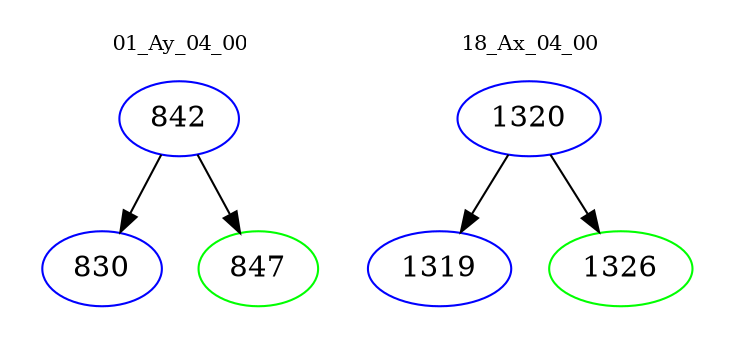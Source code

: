 digraph{
subgraph cluster_0 {
color = white
label = "01_Ay_04_00";
fontsize=10;
T0_842 [label="842", color="blue"]
T0_842 -> T0_830 [color="black"]
T0_830 [label="830", color="blue"]
T0_842 -> T0_847 [color="black"]
T0_847 [label="847", color="green"]
}
subgraph cluster_1 {
color = white
label = "18_Ax_04_00";
fontsize=10;
T1_1320 [label="1320", color="blue"]
T1_1320 -> T1_1319 [color="black"]
T1_1319 [label="1319", color="blue"]
T1_1320 -> T1_1326 [color="black"]
T1_1326 [label="1326", color="green"]
}
}
